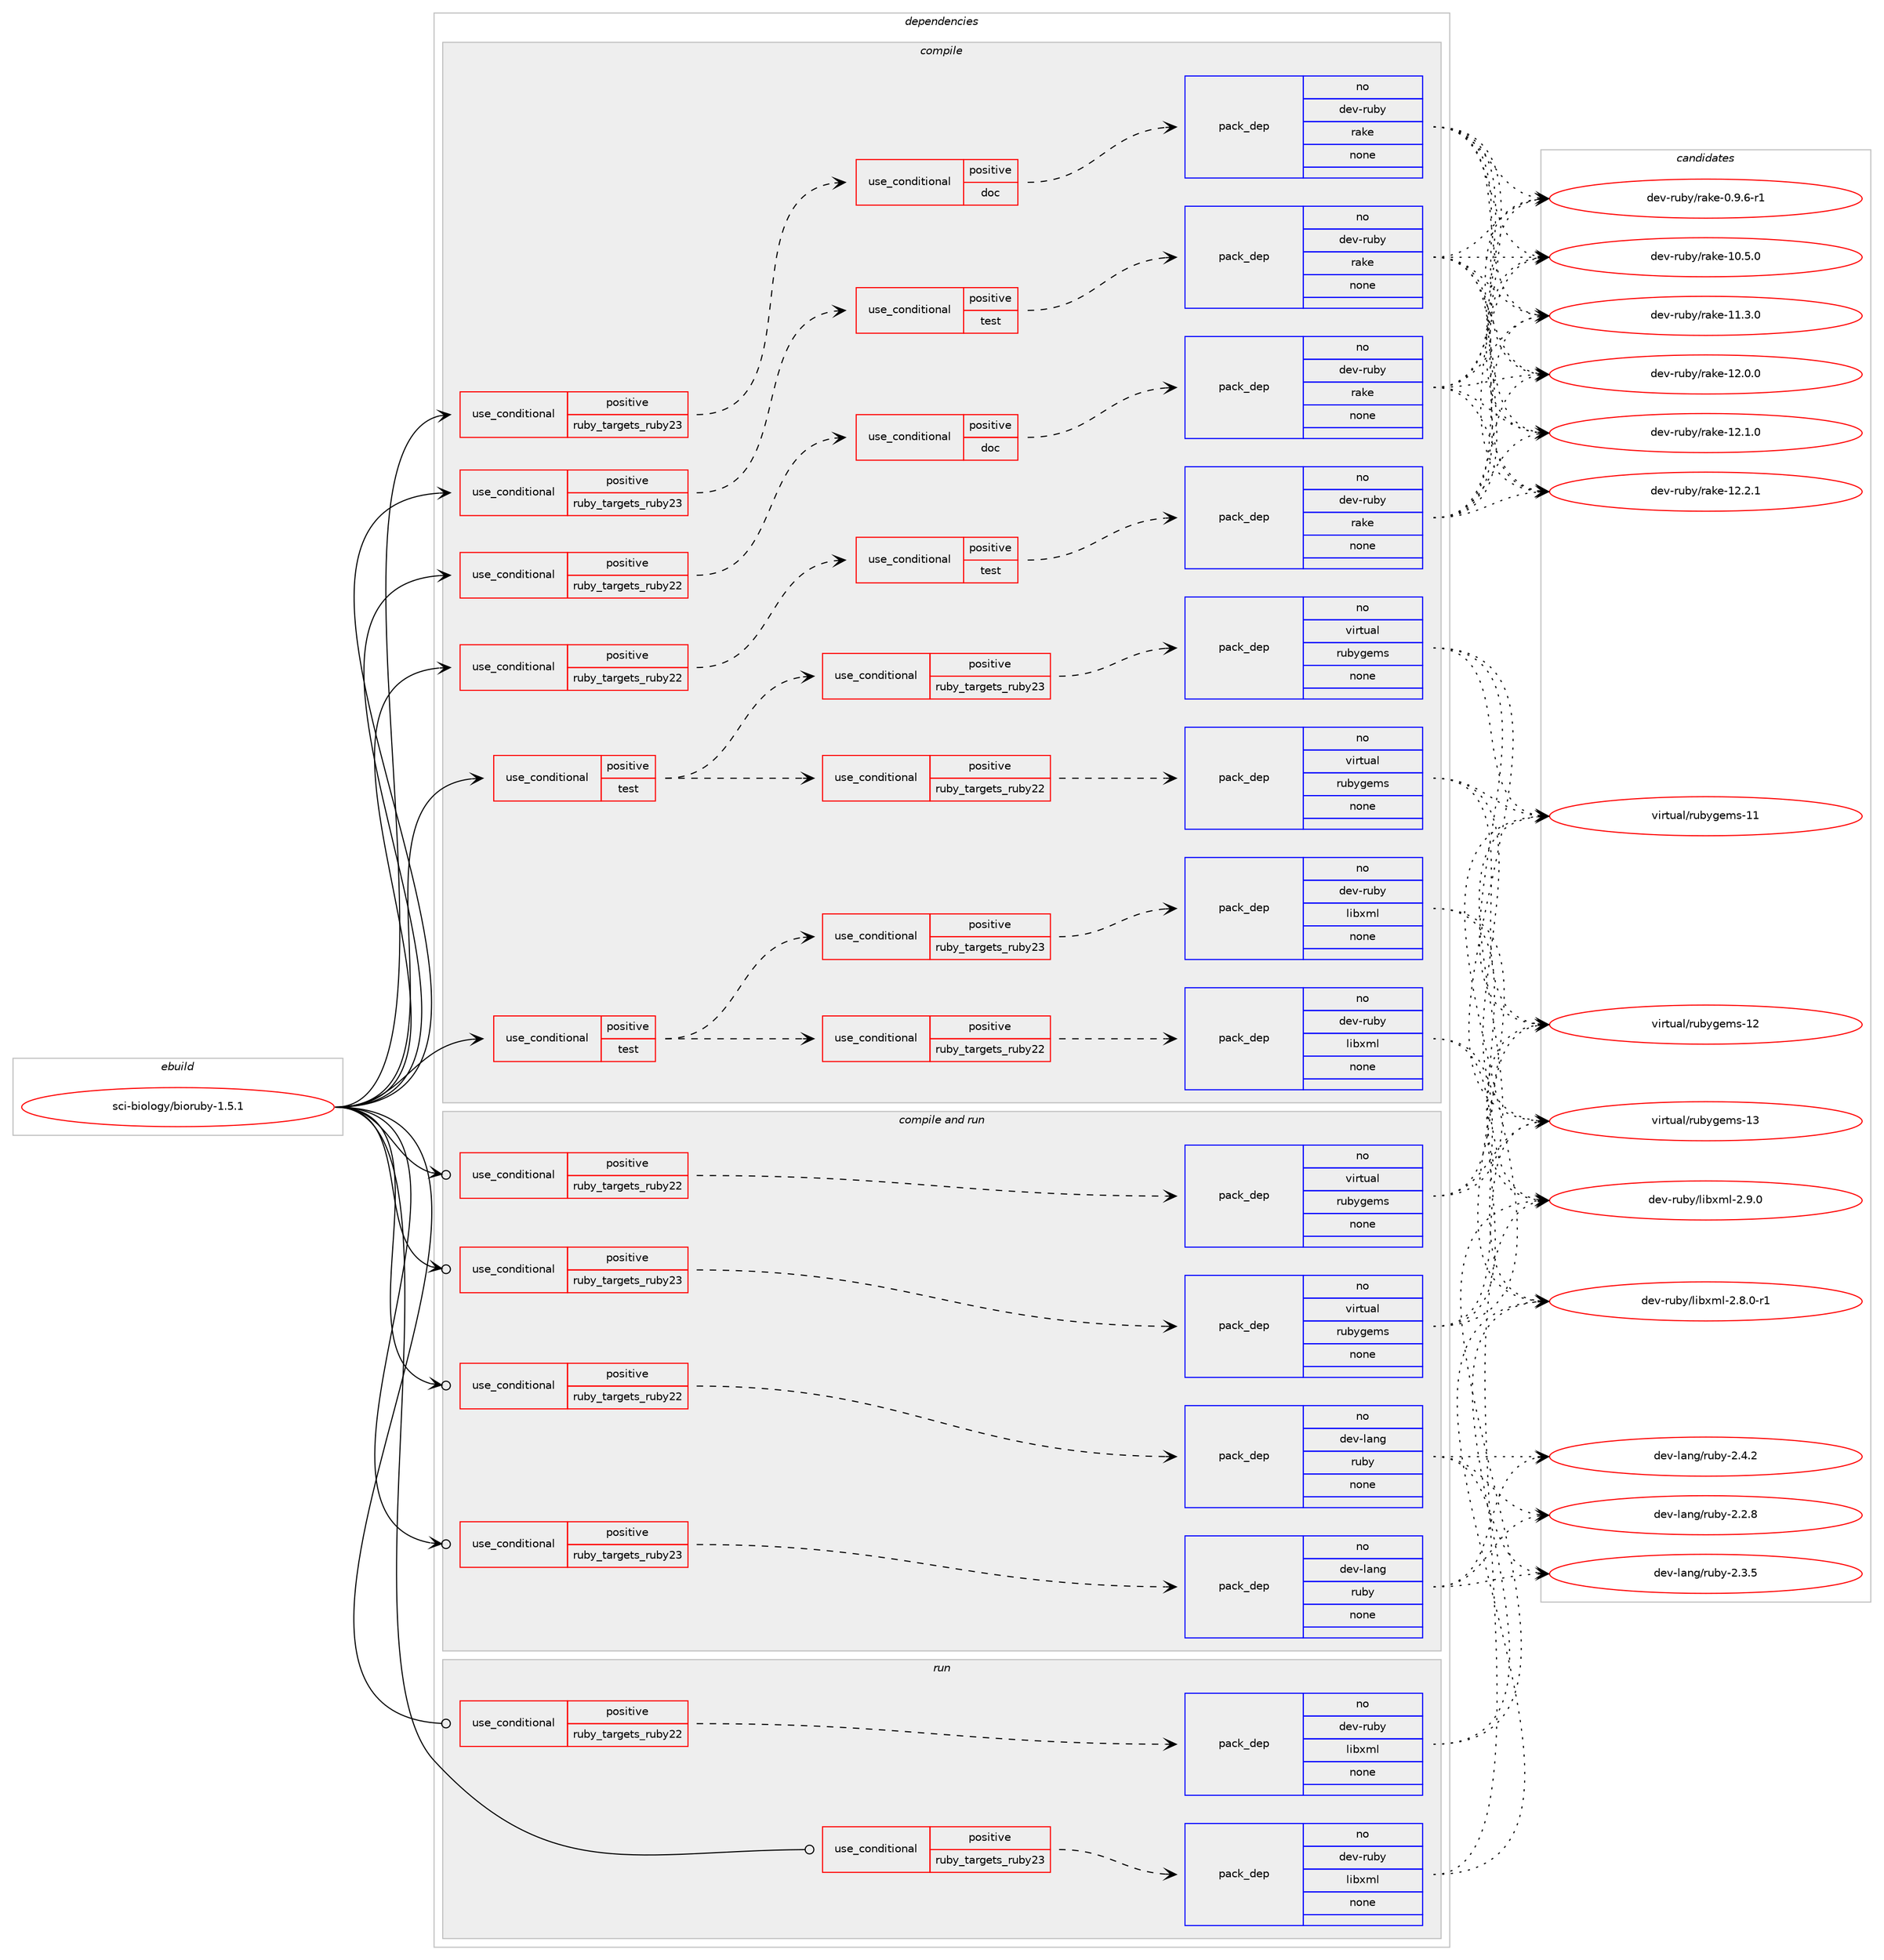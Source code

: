 digraph prolog {

# *************
# Graph options
# *************

newrank=true;
concentrate=true;
compound=true;
graph [rankdir=LR,fontname=Helvetica,fontsize=10,ranksep=1.5];#, ranksep=2.5, nodesep=0.2];
edge  [arrowhead=vee];
node  [fontname=Helvetica,fontsize=10];

# **********
# The ebuild
# **********

subgraph cluster_leftcol {
color=gray;
rank=same;
label=<<i>ebuild</i>>;
id [label="sci-biology/bioruby-1.5.1", color=red, width=4, href="../sci-biology/bioruby-1.5.1.svg"];
}

# ****************
# The dependencies
# ****************

subgraph cluster_midcol {
color=gray;
label=<<i>dependencies</i>>;
subgraph cluster_compile {
fillcolor="#eeeeee";
style=filled;
label=<<i>compile</i>>;
subgraph cond109240 {
dependency444338 [label=<<TABLE BORDER="0" CELLBORDER="1" CELLSPACING="0" CELLPADDING="4"><TR><TD ROWSPAN="3" CELLPADDING="10">use_conditional</TD></TR><TR><TD>positive</TD></TR><TR><TD>ruby_targets_ruby22</TD></TR></TABLE>>, shape=none, color=red];
subgraph cond109241 {
dependency444339 [label=<<TABLE BORDER="0" CELLBORDER="1" CELLSPACING="0" CELLPADDING="4"><TR><TD ROWSPAN="3" CELLPADDING="10">use_conditional</TD></TR><TR><TD>positive</TD></TR><TR><TD>doc</TD></TR></TABLE>>, shape=none, color=red];
subgraph pack327414 {
dependency444340 [label=<<TABLE BORDER="0" CELLBORDER="1" CELLSPACING="0" CELLPADDING="4" WIDTH="220"><TR><TD ROWSPAN="6" CELLPADDING="30">pack_dep</TD></TR><TR><TD WIDTH="110">no</TD></TR><TR><TD>dev-ruby</TD></TR><TR><TD>rake</TD></TR><TR><TD>none</TD></TR><TR><TD></TD></TR></TABLE>>, shape=none, color=blue];
}
dependency444339:e -> dependency444340:w [weight=20,style="dashed",arrowhead="vee"];
}
dependency444338:e -> dependency444339:w [weight=20,style="dashed",arrowhead="vee"];
}
id:e -> dependency444338:w [weight=20,style="solid",arrowhead="vee"];
subgraph cond109242 {
dependency444341 [label=<<TABLE BORDER="0" CELLBORDER="1" CELLSPACING="0" CELLPADDING="4"><TR><TD ROWSPAN="3" CELLPADDING="10">use_conditional</TD></TR><TR><TD>positive</TD></TR><TR><TD>ruby_targets_ruby22</TD></TR></TABLE>>, shape=none, color=red];
subgraph cond109243 {
dependency444342 [label=<<TABLE BORDER="0" CELLBORDER="1" CELLSPACING="0" CELLPADDING="4"><TR><TD ROWSPAN="3" CELLPADDING="10">use_conditional</TD></TR><TR><TD>positive</TD></TR><TR><TD>test</TD></TR></TABLE>>, shape=none, color=red];
subgraph pack327415 {
dependency444343 [label=<<TABLE BORDER="0" CELLBORDER="1" CELLSPACING="0" CELLPADDING="4" WIDTH="220"><TR><TD ROWSPAN="6" CELLPADDING="30">pack_dep</TD></TR><TR><TD WIDTH="110">no</TD></TR><TR><TD>dev-ruby</TD></TR><TR><TD>rake</TD></TR><TR><TD>none</TD></TR><TR><TD></TD></TR></TABLE>>, shape=none, color=blue];
}
dependency444342:e -> dependency444343:w [weight=20,style="dashed",arrowhead="vee"];
}
dependency444341:e -> dependency444342:w [weight=20,style="dashed",arrowhead="vee"];
}
id:e -> dependency444341:w [weight=20,style="solid",arrowhead="vee"];
subgraph cond109244 {
dependency444344 [label=<<TABLE BORDER="0" CELLBORDER="1" CELLSPACING="0" CELLPADDING="4"><TR><TD ROWSPAN="3" CELLPADDING="10">use_conditional</TD></TR><TR><TD>positive</TD></TR><TR><TD>ruby_targets_ruby23</TD></TR></TABLE>>, shape=none, color=red];
subgraph cond109245 {
dependency444345 [label=<<TABLE BORDER="0" CELLBORDER="1" CELLSPACING="0" CELLPADDING="4"><TR><TD ROWSPAN="3" CELLPADDING="10">use_conditional</TD></TR><TR><TD>positive</TD></TR><TR><TD>doc</TD></TR></TABLE>>, shape=none, color=red];
subgraph pack327416 {
dependency444346 [label=<<TABLE BORDER="0" CELLBORDER="1" CELLSPACING="0" CELLPADDING="4" WIDTH="220"><TR><TD ROWSPAN="6" CELLPADDING="30">pack_dep</TD></TR><TR><TD WIDTH="110">no</TD></TR><TR><TD>dev-ruby</TD></TR><TR><TD>rake</TD></TR><TR><TD>none</TD></TR><TR><TD></TD></TR></TABLE>>, shape=none, color=blue];
}
dependency444345:e -> dependency444346:w [weight=20,style="dashed",arrowhead="vee"];
}
dependency444344:e -> dependency444345:w [weight=20,style="dashed",arrowhead="vee"];
}
id:e -> dependency444344:w [weight=20,style="solid",arrowhead="vee"];
subgraph cond109246 {
dependency444347 [label=<<TABLE BORDER="0" CELLBORDER="1" CELLSPACING="0" CELLPADDING="4"><TR><TD ROWSPAN="3" CELLPADDING="10">use_conditional</TD></TR><TR><TD>positive</TD></TR><TR><TD>ruby_targets_ruby23</TD></TR></TABLE>>, shape=none, color=red];
subgraph cond109247 {
dependency444348 [label=<<TABLE BORDER="0" CELLBORDER="1" CELLSPACING="0" CELLPADDING="4"><TR><TD ROWSPAN="3" CELLPADDING="10">use_conditional</TD></TR><TR><TD>positive</TD></TR><TR><TD>test</TD></TR></TABLE>>, shape=none, color=red];
subgraph pack327417 {
dependency444349 [label=<<TABLE BORDER="0" CELLBORDER="1" CELLSPACING="0" CELLPADDING="4" WIDTH="220"><TR><TD ROWSPAN="6" CELLPADDING="30">pack_dep</TD></TR><TR><TD WIDTH="110">no</TD></TR><TR><TD>dev-ruby</TD></TR><TR><TD>rake</TD></TR><TR><TD>none</TD></TR><TR><TD></TD></TR></TABLE>>, shape=none, color=blue];
}
dependency444348:e -> dependency444349:w [weight=20,style="dashed",arrowhead="vee"];
}
dependency444347:e -> dependency444348:w [weight=20,style="dashed",arrowhead="vee"];
}
id:e -> dependency444347:w [weight=20,style="solid",arrowhead="vee"];
subgraph cond109248 {
dependency444350 [label=<<TABLE BORDER="0" CELLBORDER="1" CELLSPACING="0" CELLPADDING="4"><TR><TD ROWSPAN="3" CELLPADDING="10">use_conditional</TD></TR><TR><TD>positive</TD></TR><TR><TD>test</TD></TR></TABLE>>, shape=none, color=red];
subgraph cond109249 {
dependency444351 [label=<<TABLE BORDER="0" CELLBORDER="1" CELLSPACING="0" CELLPADDING="4"><TR><TD ROWSPAN="3" CELLPADDING="10">use_conditional</TD></TR><TR><TD>positive</TD></TR><TR><TD>ruby_targets_ruby22</TD></TR></TABLE>>, shape=none, color=red];
subgraph pack327418 {
dependency444352 [label=<<TABLE BORDER="0" CELLBORDER="1" CELLSPACING="0" CELLPADDING="4" WIDTH="220"><TR><TD ROWSPAN="6" CELLPADDING="30">pack_dep</TD></TR><TR><TD WIDTH="110">no</TD></TR><TR><TD>dev-ruby</TD></TR><TR><TD>libxml</TD></TR><TR><TD>none</TD></TR><TR><TD></TD></TR></TABLE>>, shape=none, color=blue];
}
dependency444351:e -> dependency444352:w [weight=20,style="dashed",arrowhead="vee"];
}
dependency444350:e -> dependency444351:w [weight=20,style="dashed",arrowhead="vee"];
subgraph cond109250 {
dependency444353 [label=<<TABLE BORDER="0" CELLBORDER="1" CELLSPACING="0" CELLPADDING="4"><TR><TD ROWSPAN="3" CELLPADDING="10">use_conditional</TD></TR><TR><TD>positive</TD></TR><TR><TD>ruby_targets_ruby23</TD></TR></TABLE>>, shape=none, color=red];
subgraph pack327419 {
dependency444354 [label=<<TABLE BORDER="0" CELLBORDER="1" CELLSPACING="0" CELLPADDING="4" WIDTH="220"><TR><TD ROWSPAN="6" CELLPADDING="30">pack_dep</TD></TR><TR><TD WIDTH="110">no</TD></TR><TR><TD>dev-ruby</TD></TR><TR><TD>libxml</TD></TR><TR><TD>none</TD></TR><TR><TD></TD></TR></TABLE>>, shape=none, color=blue];
}
dependency444353:e -> dependency444354:w [weight=20,style="dashed",arrowhead="vee"];
}
dependency444350:e -> dependency444353:w [weight=20,style="dashed",arrowhead="vee"];
}
id:e -> dependency444350:w [weight=20,style="solid",arrowhead="vee"];
subgraph cond109251 {
dependency444355 [label=<<TABLE BORDER="0" CELLBORDER="1" CELLSPACING="0" CELLPADDING="4"><TR><TD ROWSPAN="3" CELLPADDING="10">use_conditional</TD></TR><TR><TD>positive</TD></TR><TR><TD>test</TD></TR></TABLE>>, shape=none, color=red];
subgraph cond109252 {
dependency444356 [label=<<TABLE BORDER="0" CELLBORDER="1" CELLSPACING="0" CELLPADDING="4"><TR><TD ROWSPAN="3" CELLPADDING="10">use_conditional</TD></TR><TR><TD>positive</TD></TR><TR><TD>ruby_targets_ruby22</TD></TR></TABLE>>, shape=none, color=red];
subgraph pack327420 {
dependency444357 [label=<<TABLE BORDER="0" CELLBORDER="1" CELLSPACING="0" CELLPADDING="4" WIDTH="220"><TR><TD ROWSPAN="6" CELLPADDING="30">pack_dep</TD></TR><TR><TD WIDTH="110">no</TD></TR><TR><TD>virtual</TD></TR><TR><TD>rubygems</TD></TR><TR><TD>none</TD></TR><TR><TD></TD></TR></TABLE>>, shape=none, color=blue];
}
dependency444356:e -> dependency444357:w [weight=20,style="dashed",arrowhead="vee"];
}
dependency444355:e -> dependency444356:w [weight=20,style="dashed",arrowhead="vee"];
subgraph cond109253 {
dependency444358 [label=<<TABLE BORDER="0" CELLBORDER="1" CELLSPACING="0" CELLPADDING="4"><TR><TD ROWSPAN="3" CELLPADDING="10">use_conditional</TD></TR><TR><TD>positive</TD></TR><TR><TD>ruby_targets_ruby23</TD></TR></TABLE>>, shape=none, color=red];
subgraph pack327421 {
dependency444359 [label=<<TABLE BORDER="0" CELLBORDER="1" CELLSPACING="0" CELLPADDING="4" WIDTH="220"><TR><TD ROWSPAN="6" CELLPADDING="30">pack_dep</TD></TR><TR><TD WIDTH="110">no</TD></TR><TR><TD>virtual</TD></TR><TR><TD>rubygems</TD></TR><TR><TD>none</TD></TR><TR><TD></TD></TR></TABLE>>, shape=none, color=blue];
}
dependency444358:e -> dependency444359:w [weight=20,style="dashed",arrowhead="vee"];
}
dependency444355:e -> dependency444358:w [weight=20,style="dashed",arrowhead="vee"];
}
id:e -> dependency444355:w [weight=20,style="solid",arrowhead="vee"];
}
subgraph cluster_compileandrun {
fillcolor="#eeeeee";
style=filled;
label=<<i>compile and run</i>>;
subgraph cond109254 {
dependency444360 [label=<<TABLE BORDER="0" CELLBORDER="1" CELLSPACING="0" CELLPADDING="4"><TR><TD ROWSPAN="3" CELLPADDING="10">use_conditional</TD></TR><TR><TD>positive</TD></TR><TR><TD>ruby_targets_ruby22</TD></TR></TABLE>>, shape=none, color=red];
subgraph pack327422 {
dependency444361 [label=<<TABLE BORDER="0" CELLBORDER="1" CELLSPACING="0" CELLPADDING="4" WIDTH="220"><TR><TD ROWSPAN="6" CELLPADDING="30">pack_dep</TD></TR><TR><TD WIDTH="110">no</TD></TR><TR><TD>dev-lang</TD></TR><TR><TD>ruby</TD></TR><TR><TD>none</TD></TR><TR><TD></TD></TR></TABLE>>, shape=none, color=blue];
}
dependency444360:e -> dependency444361:w [weight=20,style="dashed",arrowhead="vee"];
}
id:e -> dependency444360:w [weight=20,style="solid",arrowhead="odotvee"];
subgraph cond109255 {
dependency444362 [label=<<TABLE BORDER="0" CELLBORDER="1" CELLSPACING="0" CELLPADDING="4"><TR><TD ROWSPAN="3" CELLPADDING="10">use_conditional</TD></TR><TR><TD>positive</TD></TR><TR><TD>ruby_targets_ruby22</TD></TR></TABLE>>, shape=none, color=red];
subgraph pack327423 {
dependency444363 [label=<<TABLE BORDER="0" CELLBORDER="1" CELLSPACING="0" CELLPADDING="4" WIDTH="220"><TR><TD ROWSPAN="6" CELLPADDING="30">pack_dep</TD></TR><TR><TD WIDTH="110">no</TD></TR><TR><TD>virtual</TD></TR><TR><TD>rubygems</TD></TR><TR><TD>none</TD></TR><TR><TD></TD></TR></TABLE>>, shape=none, color=blue];
}
dependency444362:e -> dependency444363:w [weight=20,style="dashed",arrowhead="vee"];
}
id:e -> dependency444362:w [weight=20,style="solid",arrowhead="odotvee"];
subgraph cond109256 {
dependency444364 [label=<<TABLE BORDER="0" CELLBORDER="1" CELLSPACING="0" CELLPADDING="4"><TR><TD ROWSPAN="3" CELLPADDING="10">use_conditional</TD></TR><TR><TD>positive</TD></TR><TR><TD>ruby_targets_ruby23</TD></TR></TABLE>>, shape=none, color=red];
subgraph pack327424 {
dependency444365 [label=<<TABLE BORDER="0" CELLBORDER="1" CELLSPACING="0" CELLPADDING="4" WIDTH="220"><TR><TD ROWSPAN="6" CELLPADDING="30">pack_dep</TD></TR><TR><TD WIDTH="110">no</TD></TR><TR><TD>dev-lang</TD></TR><TR><TD>ruby</TD></TR><TR><TD>none</TD></TR><TR><TD></TD></TR></TABLE>>, shape=none, color=blue];
}
dependency444364:e -> dependency444365:w [weight=20,style="dashed",arrowhead="vee"];
}
id:e -> dependency444364:w [weight=20,style="solid",arrowhead="odotvee"];
subgraph cond109257 {
dependency444366 [label=<<TABLE BORDER="0" CELLBORDER="1" CELLSPACING="0" CELLPADDING="4"><TR><TD ROWSPAN="3" CELLPADDING="10">use_conditional</TD></TR><TR><TD>positive</TD></TR><TR><TD>ruby_targets_ruby23</TD></TR></TABLE>>, shape=none, color=red];
subgraph pack327425 {
dependency444367 [label=<<TABLE BORDER="0" CELLBORDER="1" CELLSPACING="0" CELLPADDING="4" WIDTH="220"><TR><TD ROWSPAN="6" CELLPADDING="30">pack_dep</TD></TR><TR><TD WIDTH="110">no</TD></TR><TR><TD>virtual</TD></TR><TR><TD>rubygems</TD></TR><TR><TD>none</TD></TR><TR><TD></TD></TR></TABLE>>, shape=none, color=blue];
}
dependency444366:e -> dependency444367:w [weight=20,style="dashed",arrowhead="vee"];
}
id:e -> dependency444366:w [weight=20,style="solid",arrowhead="odotvee"];
}
subgraph cluster_run {
fillcolor="#eeeeee";
style=filled;
label=<<i>run</i>>;
subgraph cond109258 {
dependency444368 [label=<<TABLE BORDER="0" CELLBORDER="1" CELLSPACING="0" CELLPADDING="4"><TR><TD ROWSPAN="3" CELLPADDING="10">use_conditional</TD></TR><TR><TD>positive</TD></TR><TR><TD>ruby_targets_ruby22</TD></TR></TABLE>>, shape=none, color=red];
subgraph pack327426 {
dependency444369 [label=<<TABLE BORDER="0" CELLBORDER="1" CELLSPACING="0" CELLPADDING="4" WIDTH="220"><TR><TD ROWSPAN="6" CELLPADDING="30">pack_dep</TD></TR><TR><TD WIDTH="110">no</TD></TR><TR><TD>dev-ruby</TD></TR><TR><TD>libxml</TD></TR><TR><TD>none</TD></TR><TR><TD></TD></TR></TABLE>>, shape=none, color=blue];
}
dependency444368:e -> dependency444369:w [weight=20,style="dashed",arrowhead="vee"];
}
id:e -> dependency444368:w [weight=20,style="solid",arrowhead="odot"];
subgraph cond109259 {
dependency444370 [label=<<TABLE BORDER="0" CELLBORDER="1" CELLSPACING="0" CELLPADDING="4"><TR><TD ROWSPAN="3" CELLPADDING="10">use_conditional</TD></TR><TR><TD>positive</TD></TR><TR><TD>ruby_targets_ruby23</TD></TR></TABLE>>, shape=none, color=red];
subgraph pack327427 {
dependency444371 [label=<<TABLE BORDER="0" CELLBORDER="1" CELLSPACING="0" CELLPADDING="4" WIDTH="220"><TR><TD ROWSPAN="6" CELLPADDING="30">pack_dep</TD></TR><TR><TD WIDTH="110">no</TD></TR><TR><TD>dev-ruby</TD></TR><TR><TD>libxml</TD></TR><TR><TD>none</TD></TR><TR><TD></TD></TR></TABLE>>, shape=none, color=blue];
}
dependency444370:e -> dependency444371:w [weight=20,style="dashed",arrowhead="vee"];
}
id:e -> dependency444370:w [weight=20,style="solid",arrowhead="odot"];
}
}

# **************
# The candidates
# **************

subgraph cluster_choices {
rank=same;
color=gray;
label=<<i>candidates</i>>;

subgraph choice327414 {
color=black;
nodesep=1;
choice100101118451141179812147114971071014548465746544511449 [label="dev-ruby/rake-0.9.6-r1", color=red, width=4,href="../dev-ruby/rake-0.9.6-r1.svg"];
choice1001011184511411798121471149710710145494846534648 [label="dev-ruby/rake-10.5.0", color=red, width=4,href="../dev-ruby/rake-10.5.0.svg"];
choice1001011184511411798121471149710710145494946514648 [label="dev-ruby/rake-11.3.0", color=red, width=4,href="../dev-ruby/rake-11.3.0.svg"];
choice1001011184511411798121471149710710145495046484648 [label="dev-ruby/rake-12.0.0", color=red, width=4,href="../dev-ruby/rake-12.0.0.svg"];
choice1001011184511411798121471149710710145495046494648 [label="dev-ruby/rake-12.1.0", color=red, width=4,href="../dev-ruby/rake-12.1.0.svg"];
choice1001011184511411798121471149710710145495046504649 [label="dev-ruby/rake-12.2.1", color=red, width=4,href="../dev-ruby/rake-12.2.1.svg"];
dependency444340:e -> choice100101118451141179812147114971071014548465746544511449:w [style=dotted,weight="100"];
dependency444340:e -> choice1001011184511411798121471149710710145494846534648:w [style=dotted,weight="100"];
dependency444340:e -> choice1001011184511411798121471149710710145494946514648:w [style=dotted,weight="100"];
dependency444340:e -> choice1001011184511411798121471149710710145495046484648:w [style=dotted,weight="100"];
dependency444340:e -> choice1001011184511411798121471149710710145495046494648:w [style=dotted,weight="100"];
dependency444340:e -> choice1001011184511411798121471149710710145495046504649:w [style=dotted,weight="100"];
}
subgraph choice327415 {
color=black;
nodesep=1;
choice100101118451141179812147114971071014548465746544511449 [label="dev-ruby/rake-0.9.6-r1", color=red, width=4,href="../dev-ruby/rake-0.9.6-r1.svg"];
choice1001011184511411798121471149710710145494846534648 [label="dev-ruby/rake-10.5.0", color=red, width=4,href="../dev-ruby/rake-10.5.0.svg"];
choice1001011184511411798121471149710710145494946514648 [label="dev-ruby/rake-11.3.0", color=red, width=4,href="../dev-ruby/rake-11.3.0.svg"];
choice1001011184511411798121471149710710145495046484648 [label="dev-ruby/rake-12.0.0", color=red, width=4,href="../dev-ruby/rake-12.0.0.svg"];
choice1001011184511411798121471149710710145495046494648 [label="dev-ruby/rake-12.1.0", color=red, width=4,href="../dev-ruby/rake-12.1.0.svg"];
choice1001011184511411798121471149710710145495046504649 [label="dev-ruby/rake-12.2.1", color=red, width=4,href="../dev-ruby/rake-12.2.1.svg"];
dependency444343:e -> choice100101118451141179812147114971071014548465746544511449:w [style=dotted,weight="100"];
dependency444343:e -> choice1001011184511411798121471149710710145494846534648:w [style=dotted,weight="100"];
dependency444343:e -> choice1001011184511411798121471149710710145494946514648:w [style=dotted,weight="100"];
dependency444343:e -> choice1001011184511411798121471149710710145495046484648:w [style=dotted,weight="100"];
dependency444343:e -> choice1001011184511411798121471149710710145495046494648:w [style=dotted,weight="100"];
dependency444343:e -> choice1001011184511411798121471149710710145495046504649:w [style=dotted,weight="100"];
}
subgraph choice327416 {
color=black;
nodesep=1;
choice100101118451141179812147114971071014548465746544511449 [label="dev-ruby/rake-0.9.6-r1", color=red, width=4,href="../dev-ruby/rake-0.9.6-r1.svg"];
choice1001011184511411798121471149710710145494846534648 [label="dev-ruby/rake-10.5.0", color=red, width=4,href="../dev-ruby/rake-10.5.0.svg"];
choice1001011184511411798121471149710710145494946514648 [label="dev-ruby/rake-11.3.0", color=red, width=4,href="../dev-ruby/rake-11.3.0.svg"];
choice1001011184511411798121471149710710145495046484648 [label="dev-ruby/rake-12.0.0", color=red, width=4,href="../dev-ruby/rake-12.0.0.svg"];
choice1001011184511411798121471149710710145495046494648 [label="dev-ruby/rake-12.1.0", color=red, width=4,href="../dev-ruby/rake-12.1.0.svg"];
choice1001011184511411798121471149710710145495046504649 [label="dev-ruby/rake-12.2.1", color=red, width=4,href="../dev-ruby/rake-12.2.1.svg"];
dependency444346:e -> choice100101118451141179812147114971071014548465746544511449:w [style=dotted,weight="100"];
dependency444346:e -> choice1001011184511411798121471149710710145494846534648:w [style=dotted,weight="100"];
dependency444346:e -> choice1001011184511411798121471149710710145494946514648:w [style=dotted,weight="100"];
dependency444346:e -> choice1001011184511411798121471149710710145495046484648:w [style=dotted,weight="100"];
dependency444346:e -> choice1001011184511411798121471149710710145495046494648:w [style=dotted,weight="100"];
dependency444346:e -> choice1001011184511411798121471149710710145495046504649:w [style=dotted,weight="100"];
}
subgraph choice327417 {
color=black;
nodesep=1;
choice100101118451141179812147114971071014548465746544511449 [label="dev-ruby/rake-0.9.6-r1", color=red, width=4,href="../dev-ruby/rake-0.9.6-r1.svg"];
choice1001011184511411798121471149710710145494846534648 [label="dev-ruby/rake-10.5.0", color=red, width=4,href="../dev-ruby/rake-10.5.0.svg"];
choice1001011184511411798121471149710710145494946514648 [label="dev-ruby/rake-11.3.0", color=red, width=4,href="../dev-ruby/rake-11.3.0.svg"];
choice1001011184511411798121471149710710145495046484648 [label="dev-ruby/rake-12.0.0", color=red, width=4,href="../dev-ruby/rake-12.0.0.svg"];
choice1001011184511411798121471149710710145495046494648 [label="dev-ruby/rake-12.1.0", color=red, width=4,href="../dev-ruby/rake-12.1.0.svg"];
choice1001011184511411798121471149710710145495046504649 [label="dev-ruby/rake-12.2.1", color=red, width=4,href="../dev-ruby/rake-12.2.1.svg"];
dependency444349:e -> choice100101118451141179812147114971071014548465746544511449:w [style=dotted,weight="100"];
dependency444349:e -> choice1001011184511411798121471149710710145494846534648:w [style=dotted,weight="100"];
dependency444349:e -> choice1001011184511411798121471149710710145494946514648:w [style=dotted,weight="100"];
dependency444349:e -> choice1001011184511411798121471149710710145495046484648:w [style=dotted,weight="100"];
dependency444349:e -> choice1001011184511411798121471149710710145495046494648:w [style=dotted,weight="100"];
dependency444349:e -> choice1001011184511411798121471149710710145495046504649:w [style=dotted,weight="100"];
}
subgraph choice327418 {
color=black;
nodesep=1;
choice100101118451141179812147108105981201091084550465646484511449 [label="dev-ruby/libxml-2.8.0-r1", color=red, width=4,href="../dev-ruby/libxml-2.8.0-r1.svg"];
choice10010111845114117981214710810598120109108455046574648 [label="dev-ruby/libxml-2.9.0", color=red, width=4,href="../dev-ruby/libxml-2.9.0.svg"];
dependency444352:e -> choice100101118451141179812147108105981201091084550465646484511449:w [style=dotted,weight="100"];
dependency444352:e -> choice10010111845114117981214710810598120109108455046574648:w [style=dotted,weight="100"];
}
subgraph choice327419 {
color=black;
nodesep=1;
choice100101118451141179812147108105981201091084550465646484511449 [label="dev-ruby/libxml-2.8.0-r1", color=red, width=4,href="../dev-ruby/libxml-2.8.0-r1.svg"];
choice10010111845114117981214710810598120109108455046574648 [label="dev-ruby/libxml-2.9.0", color=red, width=4,href="../dev-ruby/libxml-2.9.0.svg"];
dependency444354:e -> choice100101118451141179812147108105981201091084550465646484511449:w [style=dotted,weight="100"];
dependency444354:e -> choice10010111845114117981214710810598120109108455046574648:w [style=dotted,weight="100"];
}
subgraph choice327420 {
color=black;
nodesep=1;
choice118105114116117971084711411798121103101109115454949 [label="virtual/rubygems-11", color=red, width=4,href="../virtual/rubygems-11.svg"];
choice118105114116117971084711411798121103101109115454950 [label="virtual/rubygems-12", color=red, width=4,href="../virtual/rubygems-12.svg"];
choice118105114116117971084711411798121103101109115454951 [label="virtual/rubygems-13", color=red, width=4,href="../virtual/rubygems-13.svg"];
dependency444357:e -> choice118105114116117971084711411798121103101109115454949:w [style=dotted,weight="100"];
dependency444357:e -> choice118105114116117971084711411798121103101109115454950:w [style=dotted,weight="100"];
dependency444357:e -> choice118105114116117971084711411798121103101109115454951:w [style=dotted,weight="100"];
}
subgraph choice327421 {
color=black;
nodesep=1;
choice118105114116117971084711411798121103101109115454949 [label="virtual/rubygems-11", color=red, width=4,href="../virtual/rubygems-11.svg"];
choice118105114116117971084711411798121103101109115454950 [label="virtual/rubygems-12", color=red, width=4,href="../virtual/rubygems-12.svg"];
choice118105114116117971084711411798121103101109115454951 [label="virtual/rubygems-13", color=red, width=4,href="../virtual/rubygems-13.svg"];
dependency444359:e -> choice118105114116117971084711411798121103101109115454949:w [style=dotted,weight="100"];
dependency444359:e -> choice118105114116117971084711411798121103101109115454950:w [style=dotted,weight="100"];
dependency444359:e -> choice118105114116117971084711411798121103101109115454951:w [style=dotted,weight="100"];
}
subgraph choice327422 {
color=black;
nodesep=1;
choice10010111845108971101034711411798121455046504656 [label="dev-lang/ruby-2.2.8", color=red, width=4,href="../dev-lang/ruby-2.2.8.svg"];
choice10010111845108971101034711411798121455046514653 [label="dev-lang/ruby-2.3.5", color=red, width=4,href="../dev-lang/ruby-2.3.5.svg"];
choice10010111845108971101034711411798121455046524650 [label="dev-lang/ruby-2.4.2", color=red, width=4,href="../dev-lang/ruby-2.4.2.svg"];
dependency444361:e -> choice10010111845108971101034711411798121455046504656:w [style=dotted,weight="100"];
dependency444361:e -> choice10010111845108971101034711411798121455046514653:w [style=dotted,weight="100"];
dependency444361:e -> choice10010111845108971101034711411798121455046524650:w [style=dotted,weight="100"];
}
subgraph choice327423 {
color=black;
nodesep=1;
choice118105114116117971084711411798121103101109115454949 [label="virtual/rubygems-11", color=red, width=4,href="../virtual/rubygems-11.svg"];
choice118105114116117971084711411798121103101109115454950 [label="virtual/rubygems-12", color=red, width=4,href="../virtual/rubygems-12.svg"];
choice118105114116117971084711411798121103101109115454951 [label="virtual/rubygems-13", color=red, width=4,href="../virtual/rubygems-13.svg"];
dependency444363:e -> choice118105114116117971084711411798121103101109115454949:w [style=dotted,weight="100"];
dependency444363:e -> choice118105114116117971084711411798121103101109115454950:w [style=dotted,weight="100"];
dependency444363:e -> choice118105114116117971084711411798121103101109115454951:w [style=dotted,weight="100"];
}
subgraph choice327424 {
color=black;
nodesep=1;
choice10010111845108971101034711411798121455046504656 [label="dev-lang/ruby-2.2.8", color=red, width=4,href="../dev-lang/ruby-2.2.8.svg"];
choice10010111845108971101034711411798121455046514653 [label="dev-lang/ruby-2.3.5", color=red, width=4,href="../dev-lang/ruby-2.3.5.svg"];
choice10010111845108971101034711411798121455046524650 [label="dev-lang/ruby-2.4.2", color=red, width=4,href="../dev-lang/ruby-2.4.2.svg"];
dependency444365:e -> choice10010111845108971101034711411798121455046504656:w [style=dotted,weight="100"];
dependency444365:e -> choice10010111845108971101034711411798121455046514653:w [style=dotted,weight="100"];
dependency444365:e -> choice10010111845108971101034711411798121455046524650:w [style=dotted,weight="100"];
}
subgraph choice327425 {
color=black;
nodesep=1;
choice118105114116117971084711411798121103101109115454949 [label="virtual/rubygems-11", color=red, width=4,href="../virtual/rubygems-11.svg"];
choice118105114116117971084711411798121103101109115454950 [label="virtual/rubygems-12", color=red, width=4,href="../virtual/rubygems-12.svg"];
choice118105114116117971084711411798121103101109115454951 [label="virtual/rubygems-13", color=red, width=4,href="../virtual/rubygems-13.svg"];
dependency444367:e -> choice118105114116117971084711411798121103101109115454949:w [style=dotted,weight="100"];
dependency444367:e -> choice118105114116117971084711411798121103101109115454950:w [style=dotted,weight="100"];
dependency444367:e -> choice118105114116117971084711411798121103101109115454951:w [style=dotted,weight="100"];
}
subgraph choice327426 {
color=black;
nodesep=1;
choice100101118451141179812147108105981201091084550465646484511449 [label="dev-ruby/libxml-2.8.0-r1", color=red, width=4,href="../dev-ruby/libxml-2.8.0-r1.svg"];
choice10010111845114117981214710810598120109108455046574648 [label="dev-ruby/libxml-2.9.0", color=red, width=4,href="../dev-ruby/libxml-2.9.0.svg"];
dependency444369:e -> choice100101118451141179812147108105981201091084550465646484511449:w [style=dotted,weight="100"];
dependency444369:e -> choice10010111845114117981214710810598120109108455046574648:w [style=dotted,weight="100"];
}
subgraph choice327427 {
color=black;
nodesep=1;
choice100101118451141179812147108105981201091084550465646484511449 [label="dev-ruby/libxml-2.8.0-r1", color=red, width=4,href="../dev-ruby/libxml-2.8.0-r1.svg"];
choice10010111845114117981214710810598120109108455046574648 [label="dev-ruby/libxml-2.9.0", color=red, width=4,href="../dev-ruby/libxml-2.9.0.svg"];
dependency444371:e -> choice100101118451141179812147108105981201091084550465646484511449:w [style=dotted,weight="100"];
dependency444371:e -> choice10010111845114117981214710810598120109108455046574648:w [style=dotted,weight="100"];
}
}

}
